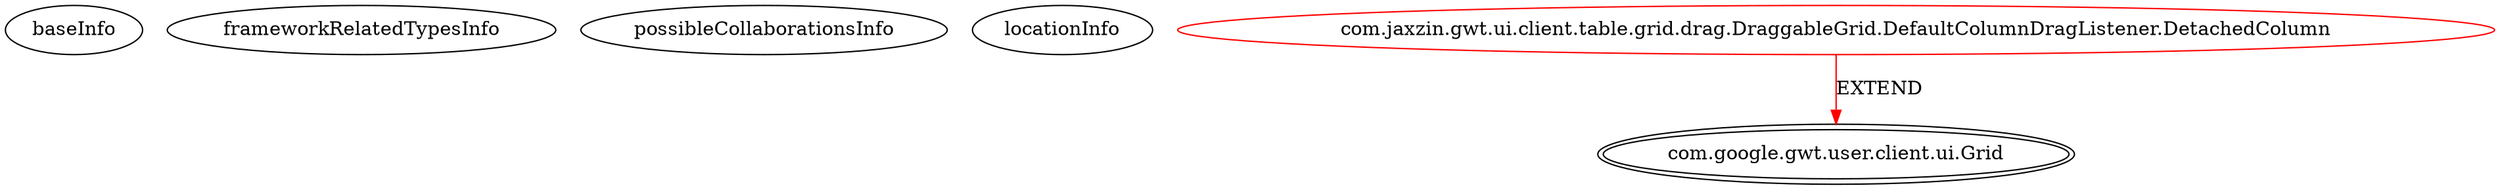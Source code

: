 digraph {
baseInfo[graphId=3140,category="extension_graph",isAnonymous=false,possibleRelation=false]
frameworkRelatedTypesInfo[0="com.google.gwt.user.client.ui.Grid"]
possibleCollaborationsInfo[]
locationInfo[projectName="jaxzin-gwt-common-widgets",filePath="/jaxzin-gwt-common-widgets/gwt-common-widgets-master/src/com/jaxzin/gwt/ui/client/table/grid/drag/DraggableGrid.java",contextSignature="DetachedColumn",graphId="3140"]
0[label="com.jaxzin.gwt.ui.client.table.grid.drag.DraggableGrid.DefaultColumnDragListener.DetachedColumn",vertexType="ROOT_CLIENT_CLASS_DECLARATION",isFrameworkType=false,color=red]
1[label="com.google.gwt.user.client.ui.Grid",vertexType="FRAMEWORK_CLASS_TYPE",isFrameworkType=true,peripheries=2]
0->1[label="EXTEND",color=red]
}

